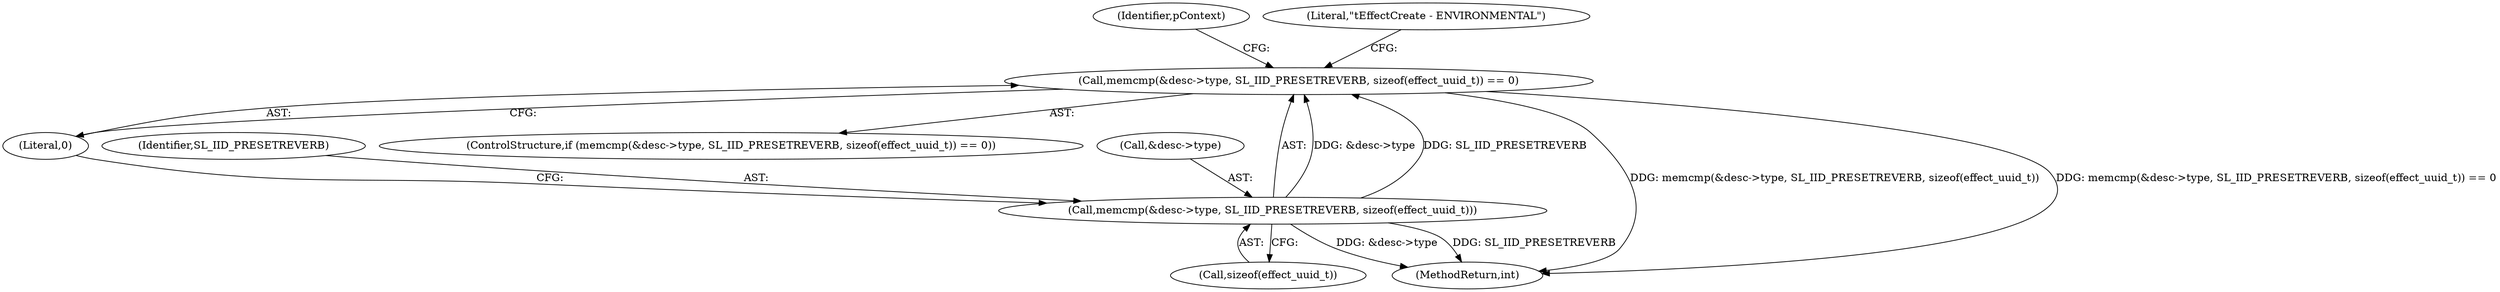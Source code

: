 digraph "0_Android_aeea52da00d210587fb3ed895de3d5f2e0264c88_5@API" {
"1000221" [label="(Call,memcmp(&desc->type, SL_IID_PRESETREVERB, sizeof(effect_uuid_t)) == 0)"];
"1000222" [label="(Call,memcmp(&desc->type, SL_IID_PRESETREVERB, sizeof(effect_uuid_t)))"];
"1000220" [label="(ControlStructure,if (memcmp(&desc->type, SL_IID_PRESETREVERB, sizeof(effect_uuid_t)) == 0))"];
"1000227" [label="(Identifier,SL_IID_PRESETREVERB)"];
"1000223" [label="(Call,&desc->type)"];
"1000230" [label="(Literal,0)"];
"1000221" [label="(Call,memcmp(&desc->type, SL_IID_PRESETREVERB, sizeof(effect_uuid_t)) == 0)"];
"1000353" [label="(MethodReturn,int)"];
"1000228" [label="(Call,sizeof(effect_uuid_t))"];
"1000222" [label="(Call,memcmp(&desc->type, SL_IID_PRESETREVERB, sizeof(effect_uuid_t)))"];
"1000234" [label="(Identifier,pContext)"];
"1000254" [label="(Literal,\"\tEffectCreate - ENVIRONMENTAL\")"];
"1000221" -> "1000220"  [label="AST: "];
"1000221" -> "1000230"  [label="CFG: "];
"1000222" -> "1000221"  [label="AST: "];
"1000230" -> "1000221"  [label="AST: "];
"1000234" -> "1000221"  [label="CFG: "];
"1000254" -> "1000221"  [label="CFG: "];
"1000221" -> "1000353"  [label="DDG: memcmp(&desc->type, SL_IID_PRESETREVERB, sizeof(effect_uuid_t)) == 0"];
"1000221" -> "1000353"  [label="DDG: memcmp(&desc->type, SL_IID_PRESETREVERB, sizeof(effect_uuid_t))"];
"1000222" -> "1000221"  [label="DDG: &desc->type"];
"1000222" -> "1000221"  [label="DDG: SL_IID_PRESETREVERB"];
"1000222" -> "1000228"  [label="CFG: "];
"1000223" -> "1000222"  [label="AST: "];
"1000227" -> "1000222"  [label="AST: "];
"1000228" -> "1000222"  [label="AST: "];
"1000230" -> "1000222"  [label="CFG: "];
"1000222" -> "1000353"  [label="DDG: SL_IID_PRESETREVERB"];
"1000222" -> "1000353"  [label="DDG: &desc->type"];
}
